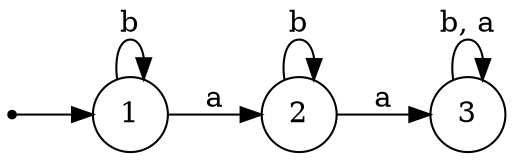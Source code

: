 digraph Test1 {
	graph [rankdir=LR]
	node [shape=circle]
	0 [shape=point]
	0 -> 1
	1 -> 1 [label=b]
	1 -> 2 [label=a]
	2 -> 2 [label=b]
	2 -> 3 [label=a]
	3 -> 3 [label="b, a"]
}
